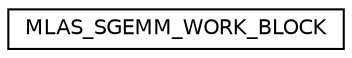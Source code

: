 digraph "Graphical Class Hierarchy"
{
  edge [fontname="Helvetica",fontsize="10",labelfontname="Helvetica",labelfontsize="10"];
  node [fontname="Helvetica",fontsize="10",shape=record];
  rankdir="LR";
  Node0 [label="MLAS_SGEMM_WORK_BLOCK",height=0.2,width=0.4,color="black", fillcolor="white", style="filled",URL="$structMLAS__SGEMM__WORK__BLOCK.html"];
}
